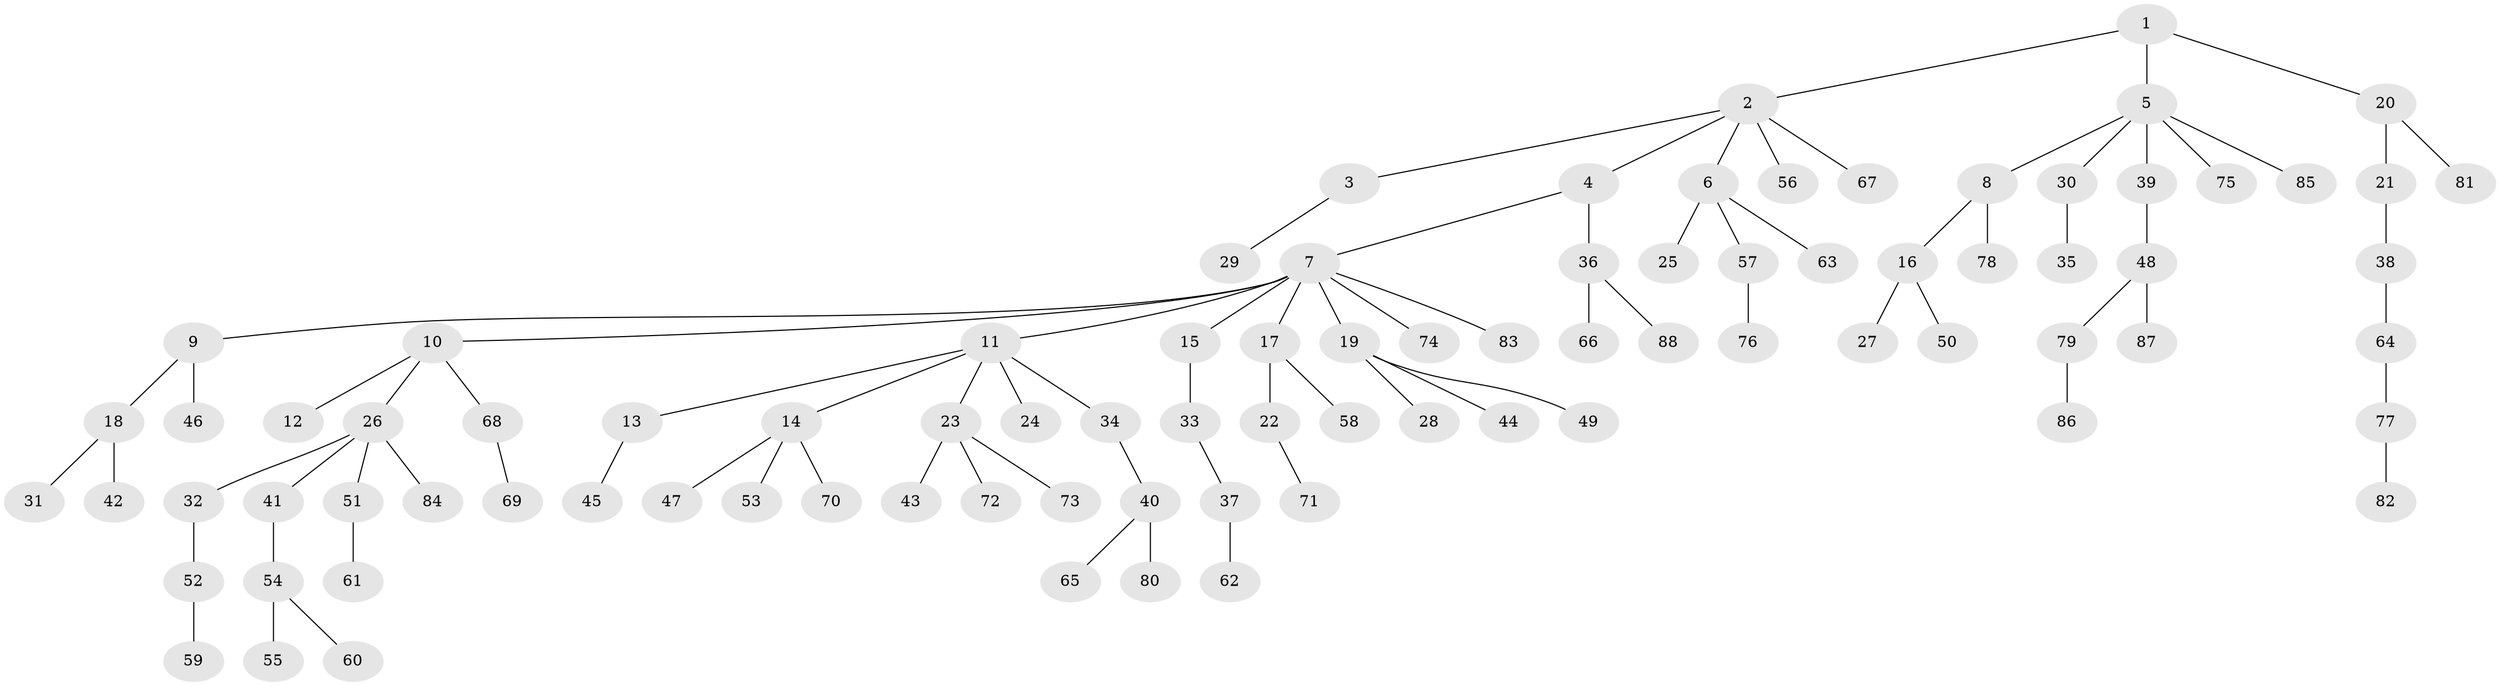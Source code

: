 // Generated by graph-tools (version 1.1) at 2025/36/03/09/25 02:36:35]
// undirected, 88 vertices, 87 edges
graph export_dot {
graph [start="1"]
  node [color=gray90,style=filled];
  1;
  2;
  3;
  4;
  5;
  6;
  7;
  8;
  9;
  10;
  11;
  12;
  13;
  14;
  15;
  16;
  17;
  18;
  19;
  20;
  21;
  22;
  23;
  24;
  25;
  26;
  27;
  28;
  29;
  30;
  31;
  32;
  33;
  34;
  35;
  36;
  37;
  38;
  39;
  40;
  41;
  42;
  43;
  44;
  45;
  46;
  47;
  48;
  49;
  50;
  51;
  52;
  53;
  54;
  55;
  56;
  57;
  58;
  59;
  60;
  61;
  62;
  63;
  64;
  65;
  66;
  67;
  68;
  69;
  70;
  71;
  72;
  73;
  74;
  75;
  76;
  77;
  78;
  79;
  80;
  81;
  82;
  83;
  84;
  85;
  86;
  87;
  88;
  1 -- 2;
  1 -- 5;
  1 -- 20;
  2 -- 3;
  2 -- 4;
  2 -- 6;
  2 -- 56;
  2 -- 67;
  3 -- 29;
  4 -- 7;
  4 -- 36;
  5 -- 8;
  5 -- 30;
  5 -- 39;
  5 -- 75;
  5 -- 85;
  6 -- 25;
  6 -- 57;
  6 -- 63;
  7 -- 9;
  7 -- 10;
  7 -- 11;
  7 -- 15;
  7 -- 17;
  7 -- 19;
  7 -- 74;
  7 -- 83;
  8 -- 16;
  8 -- 78;
  9 -- 18;
  9 -- 46;
  10 -- 12;
  10 -- 26;
  10 -- 68;
  11 -- 13;
  11 -- 14;
  11 -- 23;
  11 -- 24;
  11 -- 34;
  13 -- 45;
  14 -- 47;
  14 -- 53;
  14 -- 70;
  15 -- 33;
  16 -- 27;
  16 -- 50;
  17 -- 22;
  17 -- 58;
  18 -- 31;
  18 -- 42;
  19 -- 28;
  19 -- 44;
  19 -- 49;
  20 -- 21;
  20 -- 81;
  21 -- 38;
  22 -- 71;
  23 -- 43;
  23 -- 72;
  23 -- 73;
  26 -- 32;
  26 -- 41;
  26 -- 51;
  26 -- 84;
  30 -- 35;
  32 -- 52;
  33 -- 37;
  34 -- 40;
  36 -- 66;
  36 -- 88;
  37 -- 62;
  38 -- 64;
  39 -- 48;
  40 -- 65;
  40 -- 80;
  41 -- 54;
  48 -- 79;
  48 -- 87;
  51 -- 61;
  52 -- 59;
  54 -- 55;
  54 -- 60;
  57 -- 76;
  64 -- 77;
  68 -- 69;
  77 -- 82;
  79 -- 86;
}
